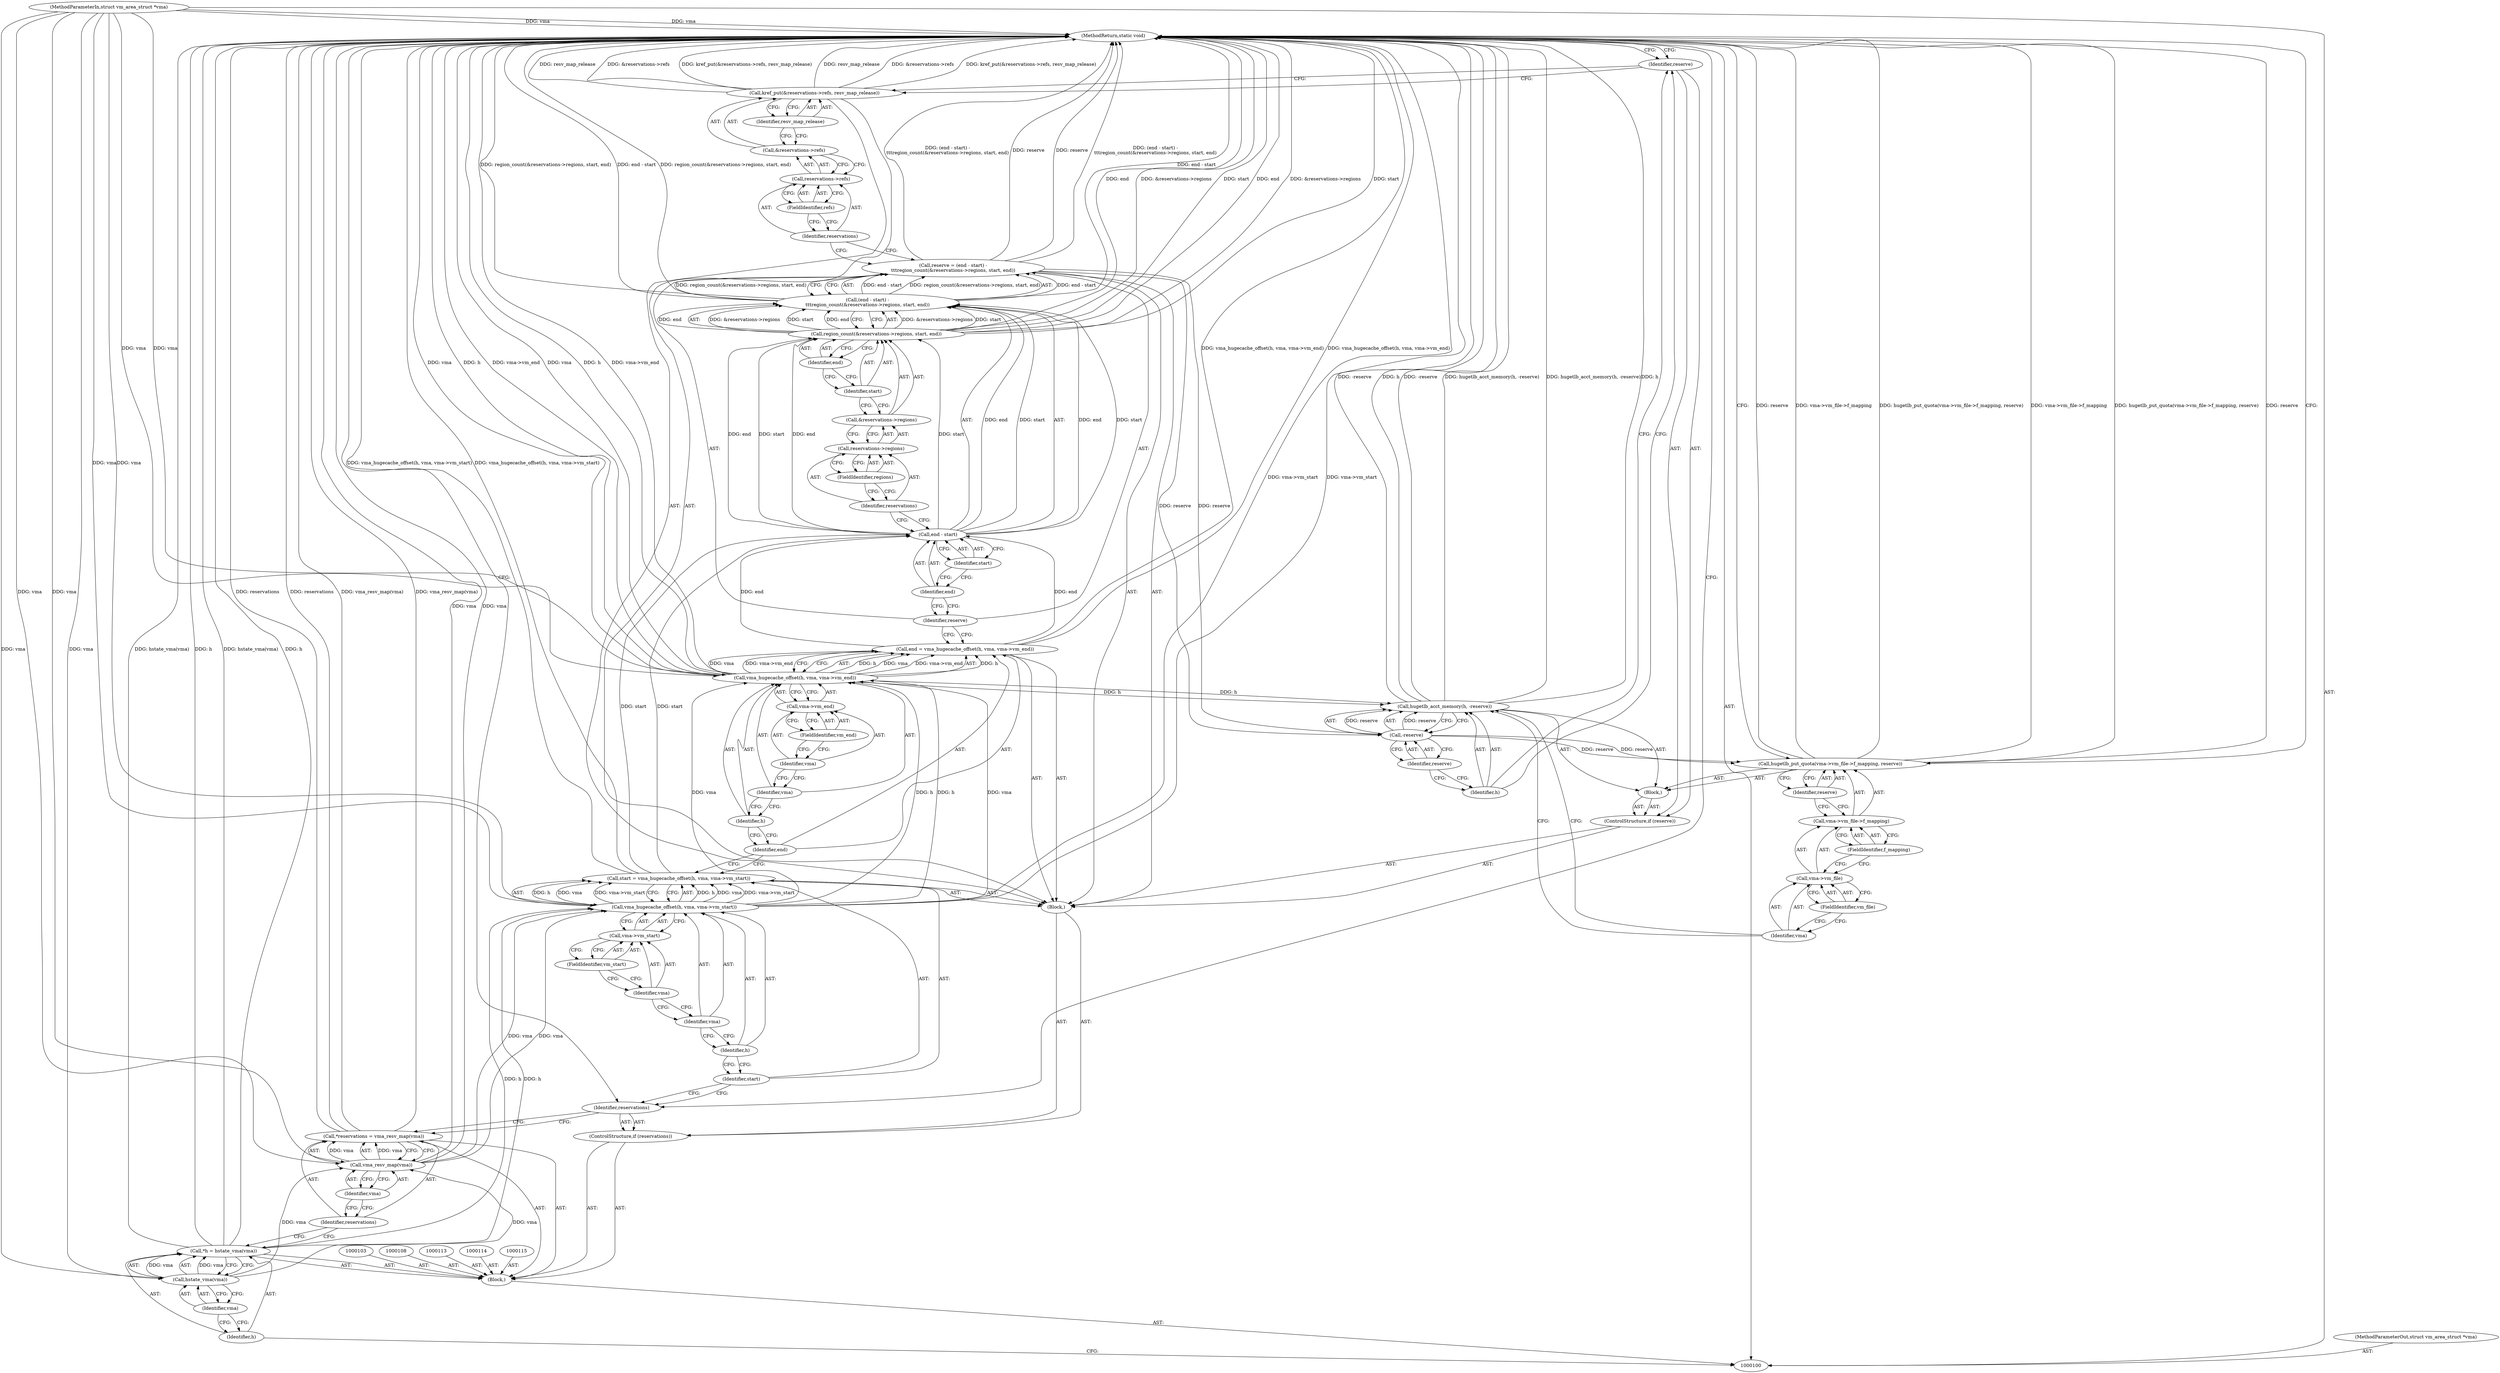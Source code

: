 digraph "1_linux_90481622d75715bfcb68501280a917dbfe516029_8" {
"1000168" [label="(MethodReturn,static void)"];
"1000101" [label="(MethodParameterIn,struct vm_area_struct *vma)"];
"1000235" [label="(MethodParameterOut,struct vm_area_struct *vma)"];
"1000121" [label="(Call,vma_hugecache_offset(h, vma, vma->vm_start))"];
"1000119" [label="(Call,start = vma_hugecache_offset(h, vma, vma->vm_start))"];
"1000120" [label="(Identifier,start)"];
"1000122" [label="(Identifier,h)"];
"1000123" [label="(Identifier,vma)"];
"1000124" [label="(Call,vma->vm_start)"];
"1000125" [label="(Identifier,vma)"];
"1000126" [label="(FieldIdentifier,vm_start)"];
"1000127" [label="(Call,end = vma_hugecache_offset(h, vma, vma->vm_end))"];
"1000128" [label="(Identifier,end)"];
"1000130" [label="(Identifier,h)"];
"1000131" [label="(Identifier,vma)"];
"1000132" [label="(Call,vma->vm_end)"];
"1000133" [label="(Identifier,vma)"];
"1000134" [label="(FieldIdentifier,vm_end)"];
"1000129" [label="(Call,vma_hugecache_offset(h, vma, vma->vm_end))"];
"1000137" [label="(Call,(end - start) -\n\t\t\tregion_count(&reservations->regions, start, end))"];
"1000138" [label="(Call,end - start)"];
"1000139" [label="(Identifier,end)"];
"1000140" [label="(Identifier,start)"];
"1000135" [label="(Call,reserve = (end - start) -\n\t\t\tregion_count(&reservations->regions, start, end))"];
"1000136" [label="(Identifier,reserve)"];
"1000142" [label="(Call,&reservations->regions)"];
"1000143" [label="(Call,reservations->regions)"];
"1000144" [label="(Identifier,reservations)"];
"1000141" [label="(Call,region_count(&reservations->regions, start, end))"];
"1000145" [label="(FieldIdentifier,regions)"];
"1000146" [label="(Identifier,start)"];
"1000147" [label="(Identifier,end)"];
"1000149" [label="(Call,&reservations->refs)"];
"1000150" [label="(Call,reservations->refs)"];
"1000151" [label="(Identifier,reservations)"];
"1000148" [label="(Call,kref_put(&reservations->refs, resv_map_release))"];
"1000152" [label="(FieldIdentifier,refs)"];
"1000153" [label="(Identifier,resv_map_release)"];
"1000156" [label="(Block,)"];
"1000154" [label="(ControlStructure,if (reserve))"];
"1000155" [label="(Identifier,reserve)"];
"1000158" [label="(Identifier,h)"];
"1000159" [label="(Call,-reserve)"];
"1000160" [label="(Identifier,reserve)"];
"1000157" [label="(Call,hugetlb_acct_memory(h, -reserve))"];
"1000102" [label="(Block,)"];
"1000162" [label="(Call,vma->vm_file->f_mapping)"];
"1000163" [label="(Call,vma->vm_file)"];
"1000164" [label="(Identifier,vma)"];
"1000165" [label="(FieldIdentifier,vm_file)"];
"1000161" [label="(Call,hugetlb_put_quota(vma->vm_file->f_mapping, reserve))"];
"1000166" [label="(FieldIdentifier,f_mapping)"];
"1000167" [label="(Identifier,reserve)"];
"1000104" [label="(Call,*h = hstate_vma(vma))"];
"1000105" [label="(Identifier,h)"];
"1000106" [label="(Call,hstate_vma(vma))"];
"1000107" [label="(Identifier,vma)"];
"1000109" [label="(Call,*reservations = vma_resv_map(vma))"];
"1000110" [label="(Identifier,reservations)"];
"1000111" [label="(Call,vma_resv_map(vma))"];
"1000112" [label="(Identifier,vma)"];
"1000116" [label="(ControlStructure,if (reservations))"];
"1000118" [label="(Block,)"];
"1000117" [label="(Identifier,reservations)"];
"1000168" -> "1000100"  [label="AST: "];
"1000168" -> "1000161"  [label="CFG: "];
"1000168" -> "1000155"  [label="CFG: "];
"1000168" -> "1000117"  [label="CFG: "];
"1000157" -> "1000168"  [label="DDG: -reserve"];
"1000157" -> "1000168"  [label="DDG: hugetlb_acct_memory(h, -reserve)"];
"1000157" -> "1000168"  [label="DDG: h"];
"1000129" -> "1000168"  [label="DDG: h"];
"1000129" -> "1000168"  [label="DDG: vma->vm_end"];
"1000129" -> "1000168"  [label="DDG: vma"];
"1000141" -> "1000168"  [label="DDG: &reservations->regions"];
"1000141" -> "1000168"  [label="DDG: start"];
"1000141" -> "1000168"  [label="DDG: end"];
"1000104" -> "1000168"  [label="DDG: h"];
"1000104" -> "1000168"  [label="DDG: hstate_vma(vma)"];
"1000119" -> "1000168"  [label="DDG: vma_hugecache_offset(h, vma, vma->vm_start)"];
"1000111" -> "1000168"  [label="DDG: vma"];
"1000135" -> "1000168"  [label="DDG: reserve"];
"1000135" -> "1000168"  [label="DDG: (end - start) -\n\t\t\tregion_count(&reservations->regions, start, end)"];
"1000137" -> "1000168"  [label="DDG: end - start"];
"1000137" -> "1000168"  [label="DDG: region_count(&reservations->regions, start, end)"];
"1000127" -> "1000168"  [label="DDG: vma_hugecache_offset(h, vma, vma->vm_end)"];
"1000161" -> "1000168"  [label="DDG: reserve"];
"1000161" -> "1000168"  [label="DDG: vma->vm_file->f_mapping"];
"1000161" -> "1000168"  [label="DDG: hugetlb_put_quota(vma->vm_file->f_mapping, reserve)"];
"1000148" -> "1000168"  [label="DDG: &reservations->refs"];
"1000148" -> "1000168"  [label="DDG: kref_put(&reservations->refs, resv_map_release)"];
"1000148" -> "1000168"  [label="DDG: resv_map_release"];
"1000101" -> "1000168"  [label="DDG: vma"];
"1000109" -> "1000168"  [label="DDG: reservations"];
"1000109" -> "1000168"  [label="DDG: vma_resv_map(vma)"];
"1000121" -> "1000168"  [label="DDG: vma->vm_start"];
"1000101" -> "1000100"  [label="AST: "];
"1000101" -> "1000168"  [label="DDG: vma"];
"1000101" -> "1000106"  [label="DDG: vma"];
"1000101" -> "1000111"  [label="DDG: vma"];
"1000101" -> "1000121"  [label="DDG: vma"];
"1000101" -> "1000129"  [label="DDG: vma"];
"1000235" -> "1000100"  [label="AST: "];
"1000121" -> "1000119"  [label="AST: "];
"1000121" -> "1000124"  [label="CFG: "];
"1000122" -> "1000121"  [label="AST: "];
"1000123" -> "1000121"  [label="AST: "];
"1000124" -> "1000121"  [label="AST: "];
"1000119" -> "1000121"  [label="CFG: "];
"1000121" -> "1000168"  [label="DDG: vma->vm_start"];
"1000121" -> "1000119"  [label="DDG: h"];
"1000121" -> "1000119"  [label="DDG: vma"];
"1000121" -> "1000119"  [label="DDG: vma->vm_start"];
"1000104" -> "1000121"  [label="DDG: h"];
"1000111" -> "1000121"  [label="DDG: vma"];
"1000101" -> "1000121"  [label="DDG: vma"];
"1000121" -> "1000129"  [label="DDG: h"];
"1000121" -> "1000129"  [label="DDG: vma"];
"1000119" -> "1000118"  [label="AST: "];
"1000119" -> "1000121"  [label="CFG: "];
"1000120" -> "1000119"  [label="AST: "];
"1000121" -> "1000119"  [label="AST: "];
"1000128" -> "1000119"  [label="CFG: "];
"1000119" -> "1000168"  [label="DDG: vma_hugecache_offset(h, vma, vma->vm_start)"];
"1000121" -> "1000119"  [label="DDG: h"];
"1000121" -> "1000119"  [label="DDG: vma"];
"1000121" -> "1000119"  [label="DDG: vma->vm_start"];
"1000119" -> "1000138"  [label="DDG: start"];
"1000120" -> "1000119"  [label="AST: "];
"1000120" -> "1000117"  [label="CFG: "];
"1000122" -> "1000120"  [label="CFG: "];
"1000122" -> "1000121"  [label="AST: "];
"1000122" -> "1000120"  [label="CFG: "];
"1000123" -> "1000122"  [label="CFG: "];
"1000123" -> "1000121"  [label="AST: "];
"1000123" -> "1000122"  [label="CFG: "];
"1000125" -> "1000123"  [label="CFG: "];
"1000124" -> "1000121"  [label="AST: "];
"1000124" -> "1000126"  [label="CFG: "];
"1000125" -> "1000124"  [label="AST: "];
"1000126" -> "1000124"  [label="AST: "];
"1000121" -> "1000124"  [label="CFG: "];
"1000125" -> "1000124"  [label="AST: "];
"1000125" -> "1000123"  [label="CFG: "];
"1000126" -> "1000125"  [label="CFG: "];
"1000126" -> "1000124"  [label="AST: "];
"1000126" -> "1000125"  [label="CFG: "];
"1000124" -> "1000126"  [label="CFG: "];
"1000127" -> "1000118"  [label="AST: "];
"1000127" -> "1000129"  [label="CFG: "];
"1000128" -> "1000127"  [label="AST: "];
"1000129" -> "1000127"  [label="AST: "];
"1000136" -> "1000127"  [label="CFG: "];
"1000127" -> "1000168"  [label="DDG: vma_hugecache_offset(h, vma, vma->vm_end)"];
"1000129" -> "1000127"  [label="DDG: h"];
"1000129" -> "1000127"  [label="DDG: vma"];
"1000129" -> "1000127"  [label="DDG: vma->vm_end"];
"1000127" -> "1000138"  [label="DDG: end"];
"1000128" -> "1000127"  [label="AST: "];
"1000128" -> "1000119"  [label="CFG: "];
"1000130" -> "1000128"  [label="CFG: "];
"1000130" -> "1000129"  [label="AST: "];
"1000130" -> "1000128"  [label="CFG: "];
"1000131" -> "1000130"  [label="CFG: "];
"1000131" -> "1000129"  [label="AST: "];
"1000131" -> "1000130"  [label="CFG: "];
"1000133" -> "1000131"  [label="CFG: "];
"1000132" -> "1000129"  [label="AST: "];
"1000132" -> "1000134"  [label="CFG: "];
"1000133" -> "1000132"  [label="AST: "];
"1000134" -> "1000132"  [label="AST: "];
"1000129" -> "1000132"  [label="CFG: "];
"1000133" -> "1000132"  [label="AST: "];
"1000133" -> "1000131"  [label="CFG: "];
"1000134" -> "1000133"  [label="CFG: "];
"1000134" -> "1000132"  [label="AST: "];
"1000134" -> "1000133"  [label="CFG: "];
"1000132" -> "1000134"  [label="CFG: "];
"1000129" -> "1000127"  [label="AST: "];
"1000129" -> "1000132"  [label="CFG: "];
"1000130" -> "1000129"  [label="AST: "];
"1000131" -> "1000129"  [label="AST: "];
"1000132" -> "1000129"  [label="AST: "];
"1000127" -> "1000129"  [label="CFG: "];
"1000129" -> "1000168"  [label="DDG: h"];
"1000129" -> "1000168"  [label="DDG: vma->vm_end"];
"1000129" -> "1000168"  [label="DDG: vma"];
"1000129" -> "1000127"  [label="DDG: h"];
"1000129" -> "1000127"  [label="DDG: vma"];
"1000129" -> "1000127"  [label="DDG: vma->vm_end"];
"1000121" -> "1000129"  [label="DDG: h"];
"1000121" -> "1000129"  [label="DDG: vma"];
"1000101" -> "1000129"  [label="DDG: vma"];
"1000129" -> "1000157"  [label="DDG: h"];
"1000137" -> "1000135"  [label="AST: "];
"1000137" -> "1000141"  [label="CFG: "];
"1000138" -> "1000137"  [label="AST: "];
"1000141" -> "1000137"  [label="AST: "];
"1000135" -> "1000137"  [label="CFG: "];
"1000137" -> "1000168"  [label="DDG: end - start"];
"1000137" -> "1000168"  [label="DDG: region_count(&reservations->regions, start, end)"];
"1000137" -> "1000135"  [label="DDG: end - start"];
"1000137" -> "1000135"  [label="DDG: region_count(&reservations->regions, start, end)"];
"1000138" -> "1000137"  [label="DDG: end"];
"1000138" -> "1000137"  [label="DDG: start"];
"1000141" -> "1000137"  [label="DDG: &reservations->regions"];
"1000141" -> "1000137"  [label="DDG: start"];
"1000141" -> "1000137"  [label="DDG: end"];
"1000138" -> "1000137"  [label="AST: "];
"1000138" -> "1000140"  [label="CFG: "];
"1000139" -> "1000138"  [label="AST: "];
"1000140" -> "1000138"  [label="AST: "];
"1000144" -> "1000138"  [label="CFG: "];
"1000138" -> "1000137"  [label="DDG: end"];
"1000138" -> "1000137"  [label="DDG: start"];
"1000127" -> "1000138"  [label="DDG: end"];
"1000119" -> "1000138"  [label="DDG: start"];
"1000138" -> "1000141"  [label="DDG: start"];
"1000138" -> "1000141"  [label="DDG: end"];
"1000139" -> "1000138"  [label="AST: "];
"1000139" -> "1000136"  [label="CFG: "];
"1000140" -> "1000139"  [label="CFG: "];
"1000140" -> "1000138"  [label="AST: "];
"1000140" -> "1000139"  [label="CFG: "];
"1000138" -> "1000140"  [label="CFG: "];
"1000135" -> "1000118"  [label="AST: "];
"1000135" -> "1000137"  [label="CFG: "];
"1000136" -> "1000135"  [label="AST: "];
"1000137" -> "1000135"  [label="AST: "];
"1000151" -> "1000135"  [label="CFG: "];
"1000135" -> "1000168"  [label="DDG: reserve"];
"1000135" -> "1000168"  [label="DDG: (end - start) -\n\t\t\tregion_count(&reservations->regions, start, end)"];
"1000137" -> "1000135"  [label="DDG: end - start"];
"1000137" -> "1000135"  [label="DDG: region_count(&reservations->regions, start, end)"];
"1000135" -> "1000159"  [label="DDG: reserve"];
"1000136" -> "1000135"  [label="AST: "];
"1000136" -> "1000127"  [label="CFG: "];
"1000139" -> "1000136"  [label="CFG: "];
"1000142" -> "1000141"  [label="AST: "];
"1000142" -> "1000143"  [label="CFG: "];
"1000143" -> "1000142"  [label="AST: "];
"1000146" -> "1000142"  [label="CFG: "];
"1000143" -> "1000142"  [label="AST: "];
"1000143" -> "1000145"  [label="CFG: "];
"1000144" -> "1000143"  [label="AST: "];
"1000145" -> "1000143"  [label="AST: "];
"1000142" -> "1000143"  [label="CFG: "];
"1000144" -> "1000143"  [label="AST: "];
"1000144" -> "1000138"  [label="CFG: "];
"1000145" -> "1000144"  [label="CFG: "];
"1000141" -> "1000137"  [label="AST: "];
"1000141" -> "1000147"  [label="CFG: "];
"1000142" -> "1000141"  [label="AST: "];
"1000146" -> "1000141"  [label="AST: "];
"1000147" -> "1000141"  [label="AST: "];
"1000137" -> "1000141"  [label="CFG: "];
"1000141" -> "1000168"  [label="DDG: &reservations->regions"];
"1000141" -> "1000168"  [label="DDG: start"];
"1000141" -> "1000168"  [label="DDG: end"];
"1000141" -> "1000137"  [label="DDG: &reservations->regions"];
"1000141" -> "1000137"  [label="DDG: start"];
"1000141" -> "1000137"  [label="DDG: end"];
"1000138" -> "1000141"  [label="DDG: start"];
"1000138" -> "1000141"  [label="DDG: end"];
"1000145" -> "1000143"  [label="AST: "];
"1000145" -> "1000144"  [label="CFG: "];
"1000143" -> "1000145"  [label="CFG: "];
"1000146" -> "1000141"  [label="AST: "];
"1000146" -> "1000142"  [label="CFG: "];
"1000147" -> "1000146"  [label="CFG: "];
"1000147" -> "1000141"  [label="AST: "];
"1000147" -> "1000146"  [label="CFG: "];
"1000141" -> "1000147"  [label="CFG: "];
"1000149" -> "1000148"  [label="AST: "];
"1000149" -> "1000150"  [label="CFG: "];
"1000150" -> "1000149"  [label="AST: "];
"1000153" -> "1000149"  [label="CFG: "];
"1000150" -> "1000149"  [label="AST: "];
"1000150" -> "1000152"  [label="CFG: "];
"1000151" -> "1000150"  [label="AST: "];
"1000152" -> "1000150"  [label="AST: "];
"1000149" -> "1000150"  [label="CFG: "];
"1000151" -> "1000150"  [label="AST: "];
"1000151" -> "1000135"  [label="CFG: "];
"1000152" -> "1000151"  [label="CFG: "];
"1000148" -> "1000118"  [label="AST: "];
"1000148" -> "1000153"  [label="CFG: "];
"1000149" -> "1000148"  [label="AST: "];
"1000153" -> "1000148"  [label="AST: "];
"1000155" -> "1000148"  [label="CFG: "];
"1000148" -> "1000168"  [label="DDG: &reservations->refs"];
"1000148" -> "1000168"  [label="DDG: kref_put(&reservations->refs, resv_map_release)"];
"1000148" -> "1000168"  [label="DDG: resv_map_release"];
"1000152" -> "1000150"  [label="AST: "];
"1000152" -> "1000151"  [label="CFG: "];
"1000150" -> "1000152"  [label="CFG: "];
"1000153" -> "1000148"  [label="AST: "];
"1000153" -> "1000149"  [label="CFG: "];
"1000148" -> "1000153"  [label="CFG: "];
"1000156" -> "1000154"  [label="AST: "];
"1000157" -> "1000156"  [label="AST: "];
"1000161" -> "1000156"  [label="AST: "];
"1000154" -> "1000118"  [label="AST: "];
"1000155" -> "1000154"  [label="AST: "];
"1000156" -> "1000154"  [label="AST: "];
"1000155" -> "1000154"  [label="AST: "];
"1000155" -> "1000148"  [label="CFG: "];
"1000158" -> "1000155"  [label="CFG: "];
"1000168" -> "1000155"  [label="CFG: "];
"1000158" -> "1000157"  [label="AST: "];
"1000158" -> "1000155"  [label="CFG: "];
"1000160" -> "1000158"  [label="CFG: "];
"1000159" -> "1000157"  [label="AST: "];
"1000159" -> "1000160"  [label="CFG: "];
"1000160" -> "1000159"  [label="AST: "];
"1000157" -> "1000159"  [label="CFG: "];
"1000159" -> "1000157"  [label="DDG: reserve"];
"1000135" -> "1000159"  [label="DDG: reserve"];
"1000159" -> "1000161"  [label="DDG: reserve"];
"1000160" -> "1000159"  [label="AST: "];
"1000160" -> "1000158"  [label="CFG: "];
"1000159" -> "1000160"  [label="CFG: "];
"1000157" -> "1000156"  [label="AST: "];
"1000157" -> "1000159"  [label="CFG: "];
"1000158" -> "1000157"  [label="AST: "];
"1000159" -> "1000157"  [label="AST: "];
"1000164" -> "1000157"  [label="CFG: "];
"1000157" -> "1000168"  [label="DDG: -reserve"];
"1000157" -> "1000168"  [label="DDG: hugetlb_acct_memory(h, -reserve)"];
"1000157" -> "1000168"  [label="DDG: h"];
"1000129" -> "1000157"  [label="DDG: h"];
"1000159" -> "1000157"  [label="DDG: reserve"];
"1000102" -> "1000100"  [label="AST: "];
"1000103" -> "1000102"  [label="AST: "];
"1000104" -> "1000102"  [label="AST: "];
"1000108" -> "1000102"  [label="AST: "];
"1000109" -> "1000102"  [label="AST: "];
"1000113" -> "1000102"  [label="AST: "];
"1000114" -> "1000102"  [label="AST: "];
"1000115" -> "1000102"  [label="AST: "];
"1000116" -> "1000102"  [label="AST: "];
"1000162" -> "1000161"  [label="AST: "];
"1000162" -> "1000166"  [label="CFG: "];
"1000163" -> "1000162"  [label="AST: "];
"1000166" -> "1000162"  [label="AST: "];
"1000167" -> "1000162"  [label="CFG: "];
"1000163" -> "1000162"  [label="AST: "];
"1000163" -> "1000165"  [label="CFG: "];
"1000164" -> "1000163"  [label="AST: "];
"1000165" -> "1000163"  [label="AST: "];
"1000166" -> "1000163"  [label="CFG: "];
"1000164" -> "1000163"  [label="AST: "];
"1000164" -> "1000157"  [label="CFG: "];
"1000165" -> "1000164"  [label="CFG: "];
"1000165" -> "1000163"  [label="AST: "];
"1000165" -> "1000164"  [label="CFG: "];
"1000163" -> "1000165"  [label="CFG: "];
"1000161" -> "1000156"  [label="AST: "];
"1000161" -> "1000167"  [label="CFG: "];
"1000162" -> "1000161"  [label="AST: "];
"1000167" -> "1000161"  [label="AST: "];
"1000168" -> "1000161"  [label="CFG: "];
"1000161" -> "1000168"  [label="DDG: reserve"];
"1000161" -> "1000168"  [label="DDG: vma->vm_file->f_mapping"];
"1000161" -> "1000168"  [label="DDG: hugetlb_put_quota(vma->vm_file->f_mapping, reserve)"];
"1000159" -> "1000161"  [label="DDG: reserve"];
"1000166" -> "1000162"  [label="AST: "];
"1000166" -> "1000163"  [label="CFG: "];
"1000162" -> "1000166"  [label="CFG: "];
"1000167" -> "1000161"  [label="AST: "];
"1000167" -> "1000162"  [label="CFG: "];
"1000161" -> "1000167"  [label="CFG: "];
"1000104" -> "1000102"  [label="AST: "];
"1000104" -> "1000106"  [label="CFG: "];
"1000105" -> "1000104"  [label="AST: "];
"1000106" -> "1000104"  [label="AST: "];
"1000110" -> "1000104"  [label="CFG: "];
"1000104" -> "1000168"  [label="DDG: h"];
"1000104" -> "1000168"  [label="DDG: hstate_vma(vma)"];
"1000106" -> "1000104"  [label="DDG: vma"];
"1000104" -> "1000121"  [label="DDG: h"];
"1000105" -> "1000104"  [label="AST: "];
"1000105" -> "1000100"  [label="CFG: "];
"1000107" -> "1000105"  [label="CFG: "];
"1000106" -> "1000104"  [label="AST: "];
"1000106" -> "1000107"  [label="CFG: "];
"1000107" -> "1000106"  [label="AST: "];
"1000104" -> "1000106"  [label="CFG: "];
"1000106" -> "1000104"  [label="DDG: vma"];
"1000101" -> "1000106"  [label="DDG: vma"];
"1000106" -> "1000111"  [label="DDG: vma"];
"1000107" -> "1000106"  [label="AST: "];
"1000107" -> "1000105"  [label="CFG: "];
"1000106" -> "1000107"  [label="CFG: "];
"1000109" -> "1000102"  [label="AST: "];
"1000109" -> "1000111"  [label="CFG: "];
"1000110" -> "1000109"  [label="AST: "];
"1000111" -> "1000109"  [label="AST: "];
"1000117" -> "1000109"  [label="CFG: "];
"1000109" -> "1000168"  [label="DDG: reservations"];
"1000109" -> "1000168"  [label="DDG: vma_resv_map(vma)"];
"1000111" -> "1000109"  [label="DDG: vma"];
"1000110" -> "1000109"  [label="AST: "];
"1000110" -> "1000104"  [label="CFG: "];
"1000112" -> "1000110"  [label="CFG: "];
"1000111" -> "1000109"  [label="AST: "];
"1000111" -> "1000112"  [label="CFG: "];
"1000112" -> "1000111"  [label="AST: "];
"1000109" -> "1000111"  [label="CFG: "];
"1000111" -> "1000168"  [label="DDG: vma"];
"1000111" -> "1000109"  [label="DDG: vma"];
"1000106" -> "1000111"  [label="DDG: vma"];
"1000101" -> "1000111"  [label="DDG: vma"];
"1000111" -> "1000121"  [label="DDG: vma"];
"1000112" -> "1000111"  [label="AST: "];
"1000112" -> "1000110"  [label="CFG: "];
"1000111" -> "1000112"  [label="CFG: "];
"1000116" -> "1000102"  [label="AST: "];
"1000117" -> "1000116"  [label="AST: "];
"1000118" -> "1000116"  [label="AST: "];
"1000118" -> "1000116"  [label="AST: "];
"1000119" -> "1000118"  [label="AST: "];
"1000127" -> "1000118"  [label="AST: "];
"1000135" -> "1000118"  [label="AST: "];
"1000148" -> "1000118"  [label="AST: "];
"1000154" -> "1000118"  [label="AST: "];
"1000117" -> "1000116"  [label="AST: "];
"1000117" -> "1000109"  [label="CFG: "];
"1000120" -> "1000117"  [label="CFG: "];
"1000168" -> "1000117"  [label="CFG: "];
}
